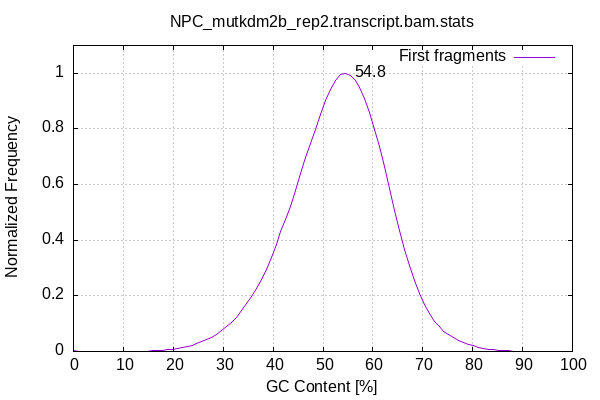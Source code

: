 
            set terminal png size 600,400 truecolor
            set output "NPC_mutkdm2b_rep2.transcript_stats/gc-content.png"
            set grid xtics ytics y2tics back lc rgb "#cccccc"
            set title "NPC_mutkdm2b_rep2.transcript.bam.stats" noenhanced
            set ylabel "Normalized Frequency"
            set xlabel "GC Content [%]"
            set yrange [0:1.1]
            set label sprintf("%.1f",54.77) at 54.77,1 front offset 1,0
            plot '-' smooth csplines with lines lc 1 title 'First fragments' 
        0	0.001817
2	0.000076
4	0.000040
6	0.000039
8	0.000089
10	0.000246
12	0.000563
14	0.001094
16	0.002292
18	0.004465
20	0.008611
22	0.014129
24	0.023904
26	0.036378
28	0.053906
30	0.078816
32	0.110022
34	0.154914
36	0.207527
38	0.272369
40	0.358252
42	0.451209
44	0.545730
46	0.669004
48	0.772290
50	0.877144
52	0.961525
54	1.000000
56	0.983217
58	0.926463
60	0.822754
62	0.691161
64	0.532697
66	0.389088
68	0.269984
70	0.178459
72	0.115888
74	0.076904
76	0.052747
78	0.033435
80	0.021884
82	0.012158
84	0.006772
86	0.003425
88	0.001270
90	0.000662
92	0.000131
94	0.000036
96	0.000018
98	0.000002
end
